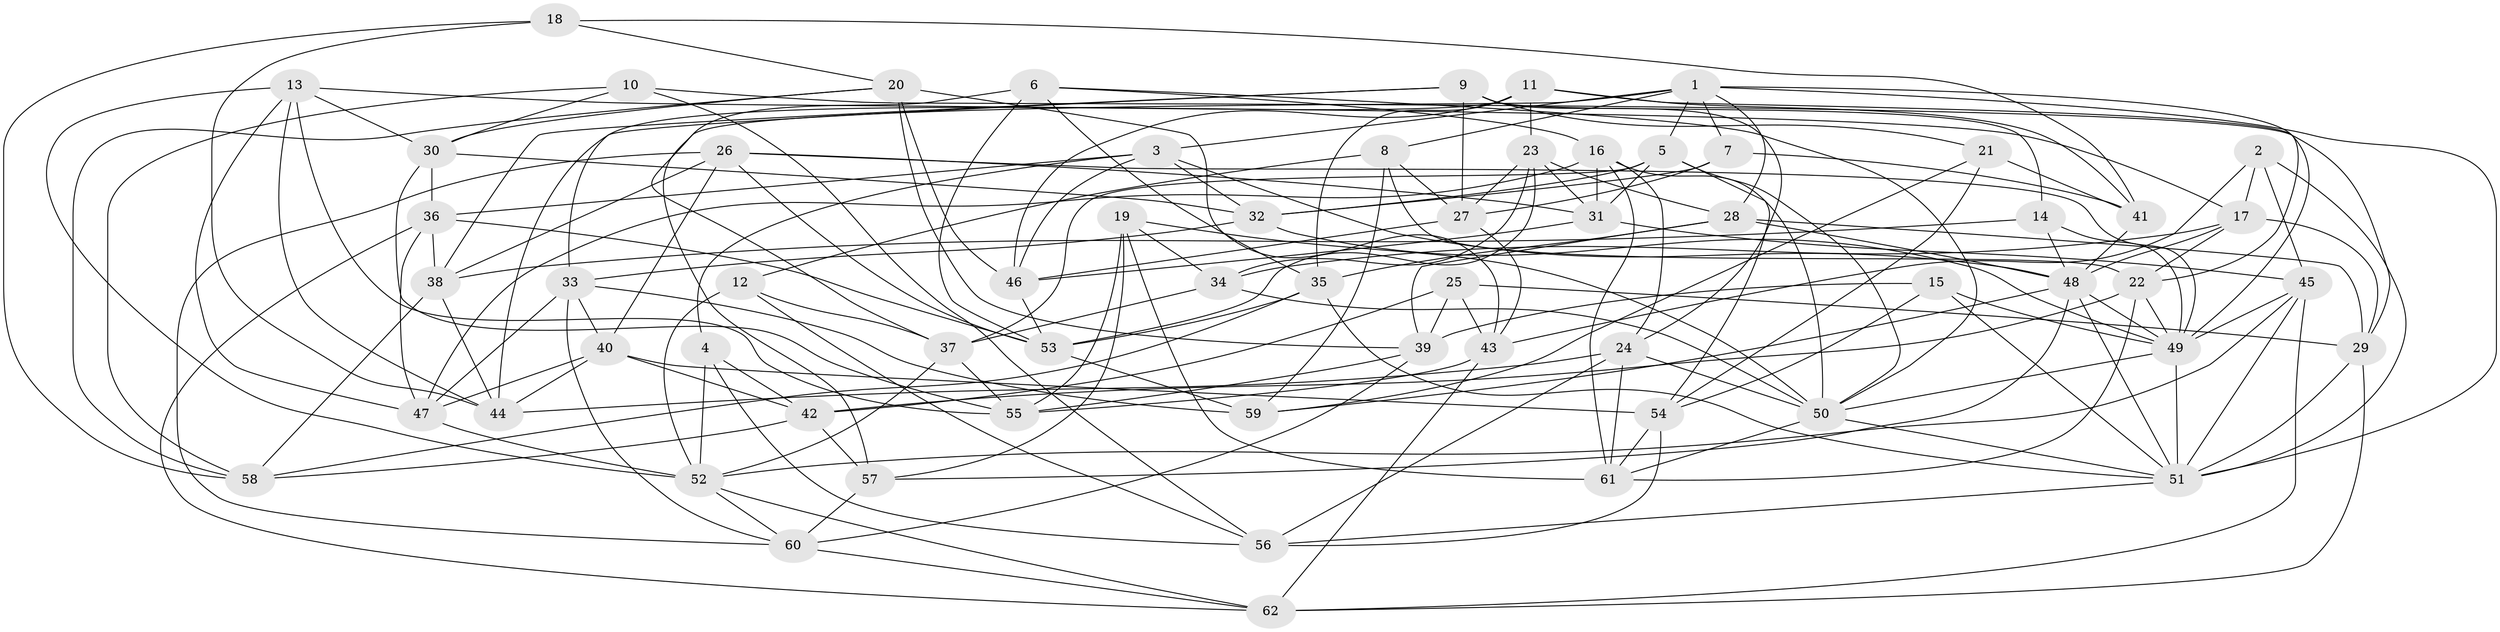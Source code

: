 // original degree distribution, {4: 1.0}
// Generated by graph-tools (version 1.1) at 2025/26/03/09/25 03:26:59]
// undirected, 62 vertices, 182 edges
graph export_dot {
graph [start="1"]
  node [color=gray90,style=filled];
  1;
  2;
  3;
  4;
  5;
  6;
  7;
  8;
  9;
  10;
  11;
  12;
  13;
  14;
  15;
  16;
  17;
  18;
  19;
  20;
  21;
  22;
  23;
  24;
  25;
  26;
  27;
  28;
  29;
  30;
  31;
  32;
  33;
  34;
  35;
  36;
  37;
  38;
  39;
  40;
  41;
  42;
  43;
  44;
  45;
  46;
  47;
  48;
  49;
  50;
  51;
  52;
  53;
  54;
  55;
  56;
  57;
  58;
  59;
  60;
  61;
  62;
  1 -- 3 [weight=1.0];
  1 -- 5 [weight=1.0];
  1 -- 7 [weight=1.0];
  1 -- 8 [weight=1.0];
  1 -- 22 [weight=1.0];
  1 -- 28 [weight=1.0];
  1 -- 51 [weight=1.0];
  1 -- 57 [weight=1.0];
  2 -- 17 [weight=1.0];
  2 -- 43 [weight=1.0];
  2 -- 45 [weight=1.0];
  2 -- 51 [weight=1.0];
  3 -- 4 [weight=1.0];
  3 -- 32 [weight=1.0];
  3 -- 36 [weight=1.0];
  3 -- 46 [weight=1.0];
  3 -- 48 [weight=1.0];
  4 -- 42 [weight=1.0];
  4 -- 52 [weight=1.0];
  4 -- 56 [weight=1.0];
  5 -- 31 [weight=1.0];
  5 -- 32 [weight=1.0];
  5 -- 37 [weight=1.0];
  5 -- 50 [weight=1.0];
  5 -- 54 [weight=1.0];
  6 -- 16 [weight=1.0];
  6 -- 35 [weight=1.0];
  6 -- 37 [weight=1.0];
  6 -- 50 [weight=1.0];
  6 -- 53 [weight=2.0];
  7 -- 27 [weight=1.0];
  7 -- 32 [weight=1.0];
  7 -- 41 [weight=1.0];
  8 -- 12 [weight=1.0];
  8 -- 22 [weight=1.0];
  8 -- 27 [weight=1.0];
  8 -- 59 [weight=2.0];
  9 -- 14 [weight=1.0];
  9 -- 21 [weight=1.0];
  9 -- 24 [weight=1.0];
  9 -- 27 [weight=1.0];
  9 -- 33 [weight=1.0];
  9 -- 38 [weight=1.0];
  10 -- 29 [weight=1.0];
  10 -- 30 [weight=1.0];
  10 -- 56 [weight=1.0];
  10 -- 58 [weight=1.0];
  11 -- 23 [weight=1.0];
  11 -- 35 [weight=1.0];
  11 -- 41 [weight=1.0];
  11 -- 44 [weight=1.0];
  11 -- 46 [weight=1.0];
  11 -- 49 [weight=1.0];
  12 -- 37 [weight=1.0];
  12 -- 52 [weight=1.0];
  12 -- 56 [weight=1.0];
  13 -- 17 [weight=1.0];
  13 -- 30 [weight=1.0];
  13 -- 44 [weight=1.0];
  13 -- 47 [weight=1.0];
  13 -- 52 [weight=1.0];
  13 -- 55 [weight=1.0];
  14 -- 38 [weight=1.0];
  14 -- 48 [weight=1.0];
  14 -- 49 [weight=1.0];
  15 -- 39 [weight=1.0];
  15 -- 49 [weight=1.0];
  15 -- 51 [weight=1.0];
  15 -- 54 [weight=1.0];
  16 -- 24 [weight=1.0];
  16 -- 31 [weight=1.0];
  16 -- 47 [weight=1.0];
  16 -- 50 [weight=1.0];
  16 -- 61 [weight=1.0];
  17 -- 22 [weight=1.0];
  17 -- 29 [weight=1.0];
  17 -- 34 [weight=1.0];
  17 -- 48 [weight=1.0];
  18 -- 20 [weight=1.0];
  18 -- 41 [weight=1.0];
  18 -- 44 [weight=1.0];
  18 -- 58 [weight=1.0];
  19 -- 34 [weight=1.0];
  19 -- 50 [weight=1.0];
  19 -- 55 [weight=1.0];
  19 -- 57 [weight=2.0];
  19 -- 61 [weight=1.0];
  20 -- 30 [weight=1.0];
  20 -- 39 [weight=1.0];
  20 -- 43 [weight=1.0];
  20 -- 46 [weight=1.0];
  20 -- 58 [weight=1.0];
  21 -- 41 [weight=1.0];
  21 -- 54 [weight=1.0];
  21 -- 59 [weight=1.0];
  22 -- 42 [weight=1.0];
  22 -- 49 [weight=1.0];
  22 -- 61 [weight=1.0];
  23 -- 27 [weight=1.0];
  23 -- 28 [weight=1.0];
  23 -- 31 [weight=1.0];
  23 -- 34 [weight=1.0];
  23 -- 53 [weight=1.0];
  24 -- 44 [weight=1.0];
  24 -- 50 [weight=1.0];
  24 -- 56 [weight=1.0];
  24 -- 61 [weight=1.0];
  25 -- 29 [weight=1.0];
  25 -- 39 [weight=1.0];
  25 -- 42 [weight=1.0];
  25 -- 43 [weight=1.0];
  26 -- 31 [weight=1.0];
  26 -- 38 [weight=1.0];
  26 -- 40 [weight=1.0];
  26 -- 49 [weight=1.0];
  26 -- 53 [weight=1.0];
  26 -- 60 [weight=1.0];
  27 -- 43 [weight=1.0];
  27 -- 46 [weight=1.0];
  28 -- 29 [weight=1.0];
  28 -- 35 [weight=1.0];
  28 -- 39 [weight=1.0];
  28 -- 48 [weight=1.0];
  29 -- 51 [weight=1.0];
  29 -- 62 [weight=1.0];
  30 -- 32 [weight=1.0];
  30 -- 36 [weight=1.0];
  30 -- 55 [weight=1.0];
  31 -- 45 [weight=1.0];
  31 -- 46 [weight=1.0];
  32 -- 33 [weight=1.0];
  32 -- 49 [weight=1.0];
  33 -- 40 [weight=1.0];
  33 -- 47 [weight=1.0];
  33 -- 59 [weight=1.0];
  33 -- 60 [weight=1.0];
  34 -- 37 [weight=1.0];
  34 -- 50 [weight=2.0];
  35 -- 51 [weight=1.0];
  35 -- 53 [weight=1.0];
  35 -- 58 [weight=1.0];
  36 -- 38 [weight=1.0];
  36 -- 47 [weight=1.0];
  36 -- 53 [weight=1.0];
  36 -- 62 [weight=1.0];
  37 -- 52 [weight=1.0];
  37 -- 55 [weight=1.0];
  38 -- 44 [weight=1.0];
  38 -- 58 [weight=1.0];
  39 -- 55 [weight=1.0];
  39 -- 60 [weight=1.0];
  40 -- 42 [weight=1.0];
  40 -- 44 [weight=1.0];
  40 -- 47 [weight=1.0];
  40 -- 54 [weight=1.0];
  41 -- 48 [weight=2.0];
  42 -- 57 [weight=1.0];
  42 -- 58 [weight=1.0];
  43 -- 55 [weight=1.0];
  43 -- 62 [weight=1.0];
  45 -- 49 [weight=1.0];
  45 -- 51 [weight=1.0];
  45 -- 52 [weight=1.0];
  45 -- 62 [weight=1.0];
  46 -- 53 [weight=1.0];
  47 -- 52 [weight=1.0];
  48 -- 49 [weight=1.0];
  48 -- 51 [weight=1.0];
  48 -- 57 [weight=1.0];
  48 -- 59 [weight=1.0];
  49 -- 50 [weight=1.0];
  49 -- 51 [weight=1.0];
  50 -- 51 [weight=1.0];
  50 -- 61 [weight=1.0];
  51 -- 56 [weight=1.0];
  52 -- 60 [weight=1.0];
  52 -- 62 [weight=1.0];
  53 -- 59 [weight=1.0];
  54 -- 56 [weight=1.0];
  54 -- 61 [weight=1.0];
  57 -- 60 [weight=1.0];
  60 -- 62 [weight=1.0];
}
